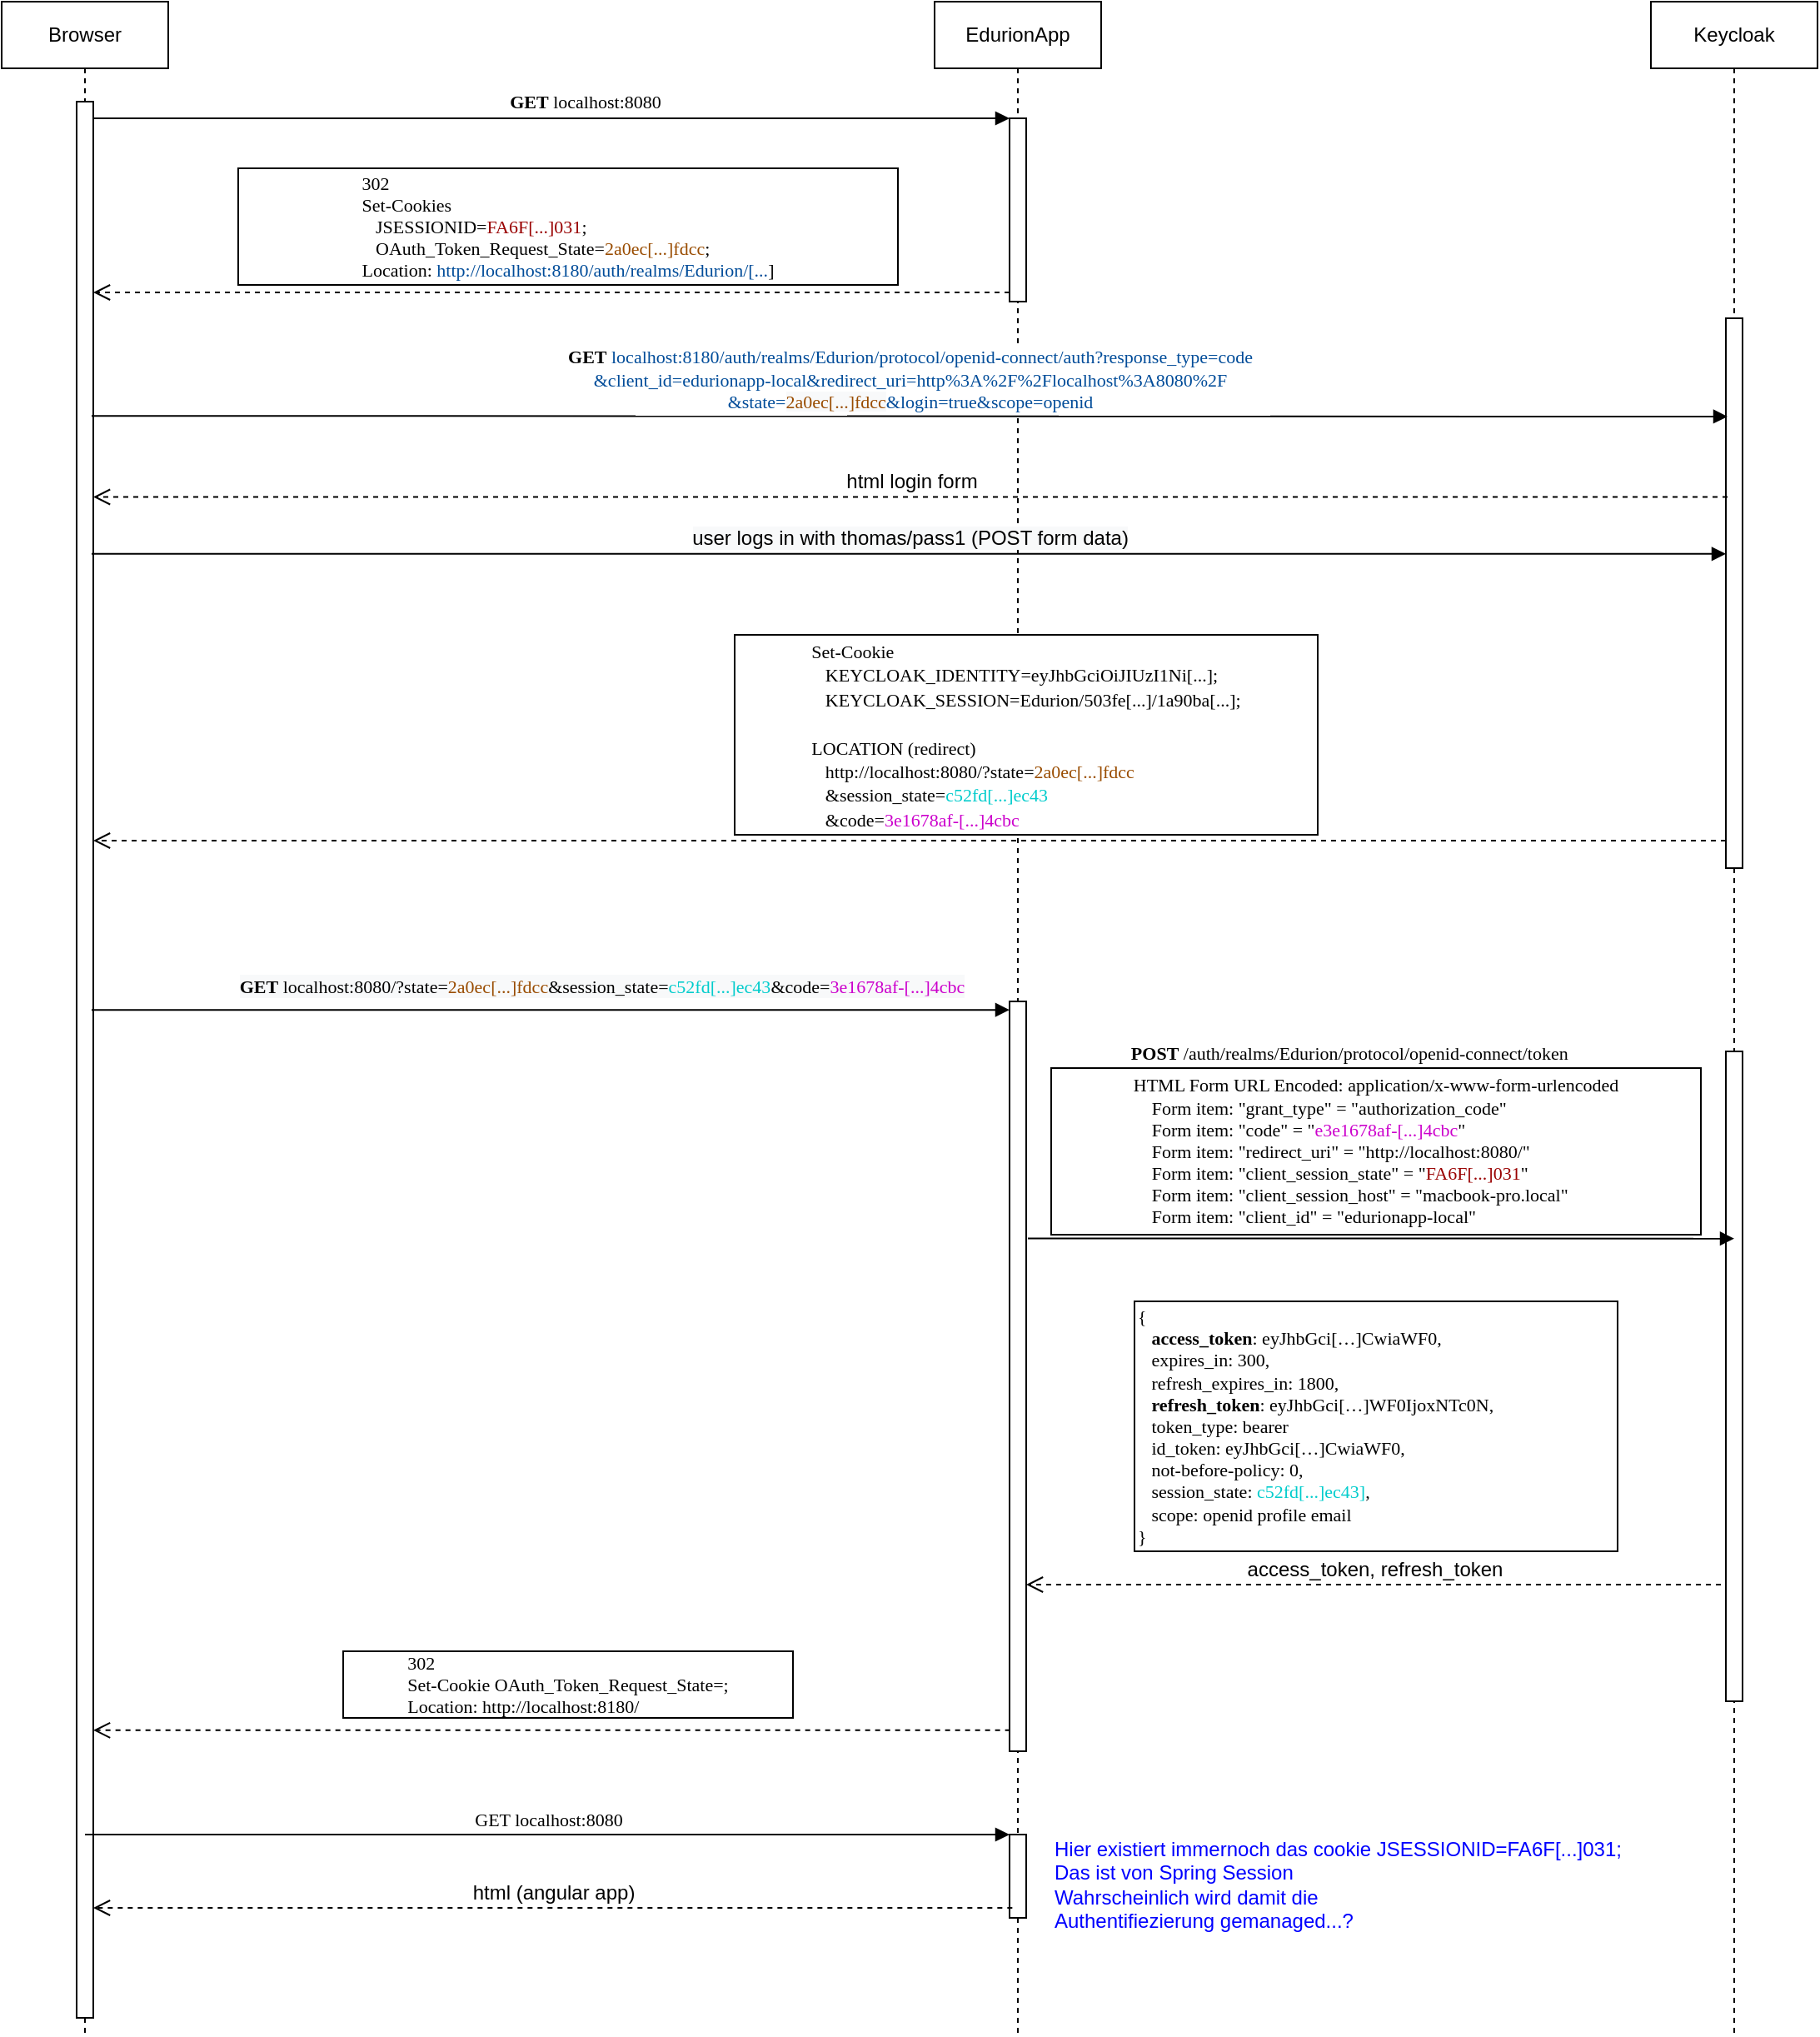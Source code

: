 <mxfile version="12.2.9" type="device" pages="1"><diagram id="qNqN-swovuy1iMzuBmhi" name="Page-1"><mxGraphModel dx="1773" dy="1644" grid="1" gridSize="10" guides="1" tooltips="1" connect="1" arrows="1" fold="1" page="1" pageScale="1" pageWidth="827" pageHeight="1169" math="0" shadow="0"><root><mxCell id="0"/><mxCell id="1" parent="0"/><mxCell id="YQakUGhqCmebzkpxvhzr-1" value="Browser" style="shape=umlLifeline;perimeter=lifelinePerimeter;whiteSpace=wrap;html=1;container=1;collapsible=0;recursiveResize=0;outlineConnect=0;" vertex="1" parent="1"><mxGeometry x="-440" y="-840" width="100" height="1220" as="geometry"/></mxCell><mxCell id="YQakUGhqCmebzkpxvhzr-45" value="" style="html=1;points=[];perimeter=orthogonalPerimeter;strokeColor=#000000;fillColor=#ffffff;align=left;" vertex="1" parent="YQakUGhqCmebzkpxvhzr-1"><mxGeometry x="45" y="60" width="10" height="1150" as="geometry"/></mxCell><mxCell id="YQakUGhqCmebzkpxvhzr-2" value="EdurionApp" style="shape=umlLifeline;perimeter=lifelinePerimeter;whiteSpace=wrap;html=1;container=1;collapsible=0;recursiveResize=0;outlineConnect=0;" vertex="1" parent="1"><mxGeometry x="120" y="-840" width="100" height="1220" as="geometry"/></mxCell><mxCell id="YQakUGhqCmebzkpxvhzr-8" value="" style="html=1;points=[];perimeter=orthogonalPerimeter;" vertex="1" parent="YQakUGhqCmebzkpxvhzr-2"><mxGeometry x="45" y="70" width="10" height="110" as="geometry"/></mxCell><mxCell id="YQakUGhqCmebzkpxvhzr-35" value="" style="html=1;points=[];perimeter=orthogonalPerimeter;align=left;" vertex="1" parent="YQakUGhqCmebzkpxvhzr-2"><mxGeometry x="45" y="600" width="10" height="450" as="geometry"/></mxCell><mxCell id="YQakUGhqCmebzkpxvhzr-61" value="" style="html=1;points=[];perimeter=orthogonalPerimeter;strokeColor=#000000;fillColor=#ffffff;fontFamily=menlo;align=left;" vertex="1" parent="YQakUGhqCmebzkpxvhzr-2"><mxGeometry x="45" y="1100" width="10" height="50" as="geometry"/></mxCell><mxCell id="YQakUGhqCmebzkpxvhzr-3" value="Keycloak" style="shape=umlLifeline;perimeter=lifelinePerimeter;whiteSpace=wrap;html=1;container=1;collapsible=0;recursiveResize=0;outlineConnect=0;" vertex="1" parent="1"><mxGeometry x="550" y="-840" width="100" height="1220" as="geometry"/></mxCell><mxCell id="YQakUGhqCmebzkpxvhzr-11" value="" style="html=1;points=[];perimeter=orthogonalPerimeter;" vertex="1" parent="YQakUGhqCmebzkpxvhzr-3"><mxGeometry x="45" y="190" width="10" height="330" as="geometry"/></mxCell><mxCell id="YQakUGhqCmebzkpxvhzr-55" value="" style="html=1;points=[];perimeter=orthogonalPerimeter;strokeColor=#000000;fillColor=#ffffff;align=left;" vertex="1" parent="YQakUGhqCmebzkpxvhzr-3"><mxGeometry x="45" y="630" width="10" height="390" as="geometry"/></mxCell><mxCell id="YQakUGhqCmebzkpxvhzr-9" value="" style="html=1;verticalAlign=bottom;endArrow=block;entryX=0;entryY=0;" edge="1" target="YQakUGhqCmebzkpxvhzr-8" parent="1" source="YQakUGhqCmebzkpxvhzr-45"><mxGeometry relative="1" as="geometry"><mxPoint x="-90" y="-370" as="sourcePoint"/></mxGeometry></mxCell><mxCell id="YQakUGhqCmebzkpxvhzr-10" value="&lt;font style=&quot;font-size: 12px&quot;&gt;&lt;br&gt;&lt;/font&gt;" style="html=1;verticalAlign=bottom;endArrow=open;dashed=1;endSize=8;exitX=0;exitY=0.95;" edge="1" source="YQakUGhqCmebzkpxvhzr-8" parent="1" target="YQakUGhqCmebzkpxvhzr-45"><mxGeometry relative="1" as="geometry"><mxPoint x="-20" y="-322" as="targetPoint"/></mxGeometry></mxCell><mxCell id="YQakUGhqCmebzkpxvhzr-13" value="" style="html=1;verticalAlign=bottom;endArrow=open;dashed=1;endSize=8;exitX=0;exitY=0.95;" edge="1" source="YQakUGhqCmebzkpxvhzr-11" parent="1" target="YQakUGhqCmebzkpxvhzr-45"><mxGeometry relative="1" as="geometry"><mxPoint x="-30" y="-40" as="targetPoint"/></mxGeometry></mxCell><mxCell id="YQakUGhqCmebzkpxvhzr-34" value="&lt;div style=&quot;font-size: 11px&quot;&gt;&lt;br&gt;&lt;/div&gt;" style="text;html=1;align=left;verticalAlign=middle;resizable=0;points=[];;autosize=1;" vertex="1" parent="1"><mxGeometry x="40" y="-105" width="20" height="20" as="geometry"/></mxCell><mxCell id="YQakUGhqCmebzkpxvhzr-39" value="&lt;div style=&quot;font-size: 11px&quot;&gt;&lt;div&gt;&lt;br&gt;&lt;/div&gt;&lt;/div&gt;" style="text;html=1;align=left;verticalAlign=middle;resizable=0;points=[];;autosize=1;" vertex="1" parent="1"><mxGeometry x="40" y="39" width="20" height="20" as="geometry"/></mxCell><mxCell id="YQakUGhqCmebzkpxvhzr-37" value="" style="html=1;verticalAlign=bottom;endArrow=open;dashed=1;endSize=8;exitX=0.033;exitY=0.972;exitDx=0;exitDy=0;exitPerimeter=0;" edge="1" source="YQakUGhqCmebzkpxvhzr-35" parent="1" target="YQakUGhqCmebzkpxvhzr-45"><mxGeometry relative="1" as="geometry"><mxPoint x="-70" y="176" as="targetPoint"/></mxGeometry></mxCell><mxCell id="YQakUGhqCmebzkpxvhzr-41" value="&lt;div style=&quot;text-align: left&quot;&gt;&lt;div&gt;&lt;font face=&quot;menlo&quot;&gt;&lt;span style=&quot;font-size: 11px ; white-space: nowrap&quot;&gt;Set-Cookie&lt;/span&gt;&lt;/font&gt;&lt;/div&gt;&lt;div&gt;&lt;font face=&quot;menlo&quot;&gt;&lt;span style=&quot;font-size: 11px ; white-space: nowrap&quot;&gt;&amp;nbsp; &amp;nbsp;KEYCLOAK_IDENTITY=eyJhbGciOiJIUzI1Ni[...];&lt;/span&gt;&lt;/font&gt;&lt;/div&gt;&lt;div&gt;&lt;font face=&quot;menlo&quot;&gt;&lt;span style=&quot;font-size: 11px ; white-space: nowrap&quot;&gt;&amp;nbsp; &amp;nbsp;KEYCLOAK_SESSION=Edurion/503fe[...]/1a90ba[...];&lt;/span&gt;&lt;/font&gt;&lt;/div&gt;&lt;div&gt;&lt;font face=&quot;menlo&quot;&gt;&lt;span style=&quot;font-size: 11px ; white-space: nowrap&quot;&gt;&lt;br&gt;&lt;/span&gt;&lt;/font&gt;&lt;/div&gt;&lt;div&gt;&lt;font face=&quot;menlo&quot;&gt;&lt;span style=&quot;font-size: 11px ; white-space: nowrap&quot;&gt;LOCATION (redirect)&lt;/span&gt;&lt;/font&gt;&lt;/div&gt;&lt;div&gt;&lt;font face=&quot;menlo&quot;&gt;&lt;span style=&quot;font-size: 11px ; white-space: nowrap&quot;&gt;&amp;nbsp; &amp;nbsp;http://localhost:8080/?state=&lt;/span&gt;&lt;/font&gt;&lt;span style=&quot;color: rgb(153 , 76 , 0) ; font-family: &amp;#34;menlo&amp;#34; ; font-size: 11px&quot;&gt;2a0ec[...]fdcc&lt;/span&gt;&lt;/div&gt;&lt;div&gt;&lt;font face=&quot;menlo&quot;&gt;&lt;span style=&quot;font-size: 11px ; white-space: nowrap&quot;&gt;&amp;nbsp; &amp;nbsp;&amp;amp;&lt;/span&gt;&lt;span style=&quot;font-size: 11px ; white-space: nowrap&quot;&gt;&lt;span&gt;session_state=&lt;font color=&quot;#00cccc&quot;&gt;c52fd[...]ec43&lt;/font&gt;&lt;/span&gt;&lt;/span&gt;&lt;/font&gt;&lt;/div&gt;&lt;div&gt;&lt;span style=&quot;font-size: 11px ; white-space: nowrap ; font-family: &amp;#34;menlo&amp;#34;&quot;&gt;&amp;nbsp; &amp;nbsp;&amp;amp;code=&lt;font color=&quot;#cc00cc&quot;&gt;3e1678af-[...]4cbc&lt;/font&gt;&lt;/span&gt;&lt;/div&gt;&lt;/div&gt;" style="text;html=1;align=center;verticalAlign=middle;whiteSpace=wrap;rounded=0;strokeColor=#000000;fillColor=#ffffff;" vertex="1" parent="1"><mxGeometry y="-460" width="350" height="120" as="geometry"/></mxCell><mxCell id="YQakUGhqCmebzkpxvhzr-51" value="&lt;font style=&quot;font-size: 12px&quot;&gt;html login form&lt;/font&gt;" style="html=1;verticalAlign=bottom;endArrow=open;dashed=1;endSize=8;exitX=0.1;exitY=0.325;exitDx=0;exitDy=0;exitPerimeter=0;" edge="1" parent="1" source="YQakUGhqCmebzkpxvhzr-11" target="YQakUGhqCmebzkpxvhzr-45"><mxGeometry relative="1" as="geometry"><mxPoint x="420" y="-150" as="sourcePoint"/><mxPoint x="340" y="-150" as="targetPoint"/></mxGeometry></mxCell><mxCell id="YQakUGhqCmebzkpxvhzr-54" value="&lt;div style=&quot;text-align: left ; font-size: 11px&quot;&gt;&lt;div style=&quot;font-size: 11px&quot;&gt;&lt;font face=&quot;menlo&quot; style=&quot;font-size: 11px&quot;&gt;HTML Form URL Encoded: application/x-www-form-urlencoded&lt;/font&gt;&lt;/div&gt;&lt;div style=&quot;font-size: 11px&quot;&gt;&lt;font face=&quot;menlo&quot; style=&quot;font-size: 11px&quot;&gt;&amp;nbsp; &amp;nbsp; Form item: &quot;grant_type&quot; = &quot;authorization_code&quot;&lt;/font&gt;&lt;/div&gt;&lt;div style=&quot;font-size: 11px&quot;&gt;&lt;font face=&quot;menlo&quot; style=&quot;font-size: 11px&quot;&gt;&amp;nbsp; &amp;nbsp; Form item: &quot;code&quot; = &quot;&lt;font color=&quot;#cc00cc&quot; style=&quot;font-size: 11px&quot;&gt;e&lt;/font&gt;&lt;/font&gt;&lt;span style=&quot;color: rgb(204 , 0 , 204) ; font-family: &amp;#34;menlo&amp;#34; ; white-space: nowrap&quot;&gt;3e1678af-[...]4cbc&lt;/span&gt;&lt;font face=&quot;menlo&quot; style=&quot;font-size: 11px&quot;&gt;&quot;&lt;/font&gt;&lt;/div&gt;&lt;div style=&quot;font-size: 11px&quot;&gt;&lt;font face=&quot;menlo&quot; style=&quot;font-size: 11px&quot;&gt;&amp;nbsp; &amp;nbsp; Form item: &quot;redirect_uri&quot; = &quot;http://localhost:8080/&quot;&lt;/font&gt;&lt;/div&gt;&lt;div style=&quot;font-size: 11px&quot;&gt;&lt;font face=&quot;menlo&quot; style=&quot;font-size: 11px&quot;&gt;&amp;nbsp; &amp;nbsp; Form item: &quot;client_session_state&quot; = &quot;&lt;/font&gt;&lt;span style=&quot;color: rgb(153 , 0 , 0) ; font-family: &amp;#34;menlo&amp;#34;&quot;&gt;FA6F[...]031&lt;/span&gt;&lt;font face=&quot;menlo&quot; style=&quot;font-size: 11px&quot;&gt;&quot;&lt;/font&gt;&lt;/div&gt;&lt;div style=&quot;font-size: 11px&quot;&gt;&lt;font face=&quot;menlo&quot; style=&quot;font-size: 11px&quot;&gt;&amp;nbsp; &amp;nbsp; Form item: &quot;client_session_host&quot; = &quot;macbook-pro.local&quot;&lt;/font&gt;&lt;/div&gt;&lt;div style=&quot;font-size: 11px&quot;&gt;&lt;font face=&quot;menlo&quot; style=&quot;font-size: 11px&quot;&gt;&amp;nbsp; &amp;nbsp; Form item: &quot;client_id&quot; = &quot;edurionapp-local&quot;&lt;/font&gt;&lt;/div&gt;&lt;/div&gt;" style="text;html=1;align=center;verticalAlign=middle;whiteSpace=wrap;rounded=0;strokeColor=#000000;fillColor=#ffffff;fontSize=11;" vertex="1" parent="1"><mxGeometry x="190" y="-200" width="390" height="100" as="geometry"/></mxCell><mxCell id="YQakUGhqCmebzkpxvhzr-56" value="&lt;font style=&quot;font-size: 11px&quot; face=&quot;menlo&quot;&gt;&lt;b&gt;POST&lt;/b&gt; /auth/realms/Edurion/protocol/openid-connect/token&amp;nbsp;&lt;/font&gt;" style="html=1;verticalAlign=bottom;endArrow=block;entryX=0.5;entryY=0.288;exitX=1.1;exitY=0.316;exitDx=0;exitDy=0;exitPerimeter=0;entryDx=0;entryDy=0;entryPerimeter=0;" edge="1" target="YQakUGhqCmebzkpxvhzr-55" parent="1" source="YQakUGhqCmebzkpxvhzr-35"><mxGeometry x="-0.085" y="102" relative="1" as="geometry"><mxPoint x="525" y="360" as="sourcePoint"/><mxPoint as="offset"/></mxGeometry></mxCell><mxCell id="YQakUGhqCmebzkpxvhzr-57" value="&lt;font style=&quot;font-size: 12px&quot;&gt;access_token, refresh_token&lt;/font&gt;" style="html=1;verticalAlign=bottom;endArrow=open;dashed=1;endSize=8;" edge="1" parent="1" target="YQakUGhqCmebzkpxvhzr-35"><mxGeometry relative="1" as="geometry"><mxPoint x="525" y="436" as="targetPoint"/><mxPoint x="592" y="110" as="sourcePoint"/></mxGeometry></mxCell><mxCell id="YQakUGhqCmebzkpxvhzr-59" value="&lt;div style=&quot;font-size: 11px&quot;&gt;&lt;font style=&quot;font-size: 11px&quot;&gt;{&lt;/font&gt;&lt;/div&gt;&lt;div style=&quot;font-size: 11px&quot;&gt;&lt;font style=&quot;font-size: 11px&quot;&gt;&amp;nbsp; &amp;nbsp;&lt;b&gt;access_token&lt;/b&gt;: eyJhbGci[…]CwiaWF0,&lt;/font&gt;&lt;/div&gt;&lt;div style=&quot;font-size: 11px&quot;&gt;&lt;font style=&quot;font-size: 11px&quot;&gt;&amp;nbsp; &amp;nbsp;expires_in: 300,&lt;/font&gt;&lt;/div&gt;&lt;div style=&quot;font-size: 11px&quot;&gt;&lt;font style=&quot;font-size: 11px&quot;&gt;&amp;nbsp; &amp;nbsp;refresh_expires_in: 1800,&lt;/font&gt;&lt;/div&gt;&lt;div style=&quot;font-size: 11px&quot;&gt;&lt;font style=&quot;font-size: 11px&quot;&gt;&amp;nbsp; &amp;nbsp;&lt;b&gt;refresh_token&lt;/b&gt;: eyJhbGci[…]WF0IjoxNTc0N,&lt;/font&gt;&lt;/div&gt;&lt;div style=&quot;font-size: 11px&quot;&gt;&lt;font style=&quot;font-size: 11px&quot;&gt;&amp;nbsp; &amp;nbsp;token_type: bearer&lt;/font&gt;&lt;/div&gt;&lt;div style=&quot;font-size: 11px&quot;&gt;&lt;font style=&quot;font-size: 11px&quot;&gt;&amp;nbsp; &amp;nbsp;id_token: eyJhbGci[…]CwiaWF0,&lt;/font&gt;&lt;/div&gt;&lt;div style=&quot;font-size: 11px&quot;&gt;&lt;font style=&quot;font-size: 11px&quot;&gt;&amp;nbsp; &amp;nbsp;not-before-policy: 0,&lt;/font&gt;&lt;/div&gt;&lt;div style=&quot;font-size: 11px&quot;&gt;&lt;font style=&quot;font-size: 11px&quot;&gt;&amp;nbsp; &amp;nbsp;session_state:&amp;nbsp;&lt;span style=&quot;color: rgb(0 , 204 , 204) ; white-space: nowrap&quot;&gt;c52fd[...]ec43&lt;/span&gt;&lt;span style=&quot;color: rgb(0 , 204 , 204) ; white-space: nowrap ; font-size: 11px&quot;&gt;]&lt;/span&gt;,&lt;/font&gt;&lt;/div&gt;&lt;div style=&quot;font-size: 11px&quot;&gt;&lt;font style=&quot;font-size: 11px&quot;&gt;&amp;nbsp; &amp;nbsp;scope: openid profile email&lt;/font&gt;&lt;/div&gt;&lt;div style=&quot;font-size: 11px&quot;&gt;}&lt;/div&gt;" style="text;html=1;align=left;verticalAlign=middle;whiteSpace=wrap;rounded=0;strokeColor=#000000;fillColor=#ffffff;fontFamily=menlo;fontSize=11;" vertex="1" parent="1"><mxGeometry x="240" y="-60" width="290" height="150" as="geometry"/></mxCell><mxCell id="YQakUGhqCmebzkpxvhzr-62" value="GET localhost:8080" style="html=1;verticalAlign=bottom;endArrow=block;entryX=0;entryY=0;fontFamily=menlo;" edge="1" target="YQakUGhqCmebzkpxvhzr-61" parent="1" source="YQakUGhqCmebzkpxvhzr-1"><mxGeometry relative="1" as="geometry"><mxPoint x="155" y="660" as="sourcePoint"/></mxGeometry></mxCell><mxCell id="YQakUGhqCmebzkpxvhzr-63" value="&lt;font face=&quot;Helvetica&quot; style=&quot;font-size: 12px&quot;&gt;html (angular app)&lt;/font&gt;" style="html=1;verticalAlign=bottom;endArrow=open;dashed=1;endSize=8;exitX=0.167;exitY=0.88;fontFamily=menlo;exitDx=0;exitDy=0;exitPerimeter=0;" edge="1" source="YQakUGhqCmebzkpxvhzr-61" parent="1" target="YQakUGhqCmebzkpxvhzr-45"><mxGeometry relative="1" as="geometry"><mxPoint x="155" y="736" as="targetPoint"/></mxGeometry></mxCell><mxCell id="YQakUGhqCmebzkpxvhzr-65" value="&lt;div style=&quot;text-align: left ; font-size: 11px&quot;&gt;&lt;div&gt;302&lt;/div&gt;&lt;div&gt;Set-Cookies&amp;nbsp;&lt;/div&gt;&lt;div&gt;&amp;nbsp; &amp;nbsp;JSESSIONID=&lt;font color=&quot;#990000&quot;&gt;FA6F[...]031&lt;/font&gt;;&lt;/div&gt;&lt;div&gt;&amp;nbsp; &amp;nbsp;OAuth_Token_Request_State=&lt;font color=&quot;#994c00&quot;&gt;2a0ec[...]fdcc&lt;/font&gt;;&lt;/div&gt;&lt;div&gt;&lt;span&gt;Location: &lt;/span&gt;&lt;font color=&quot;#004c99&quot;&gt;http://localhost:8180/auth/realms/Edurion/[...&lt;/font&gt;&lt;span&gt;]&lt;/span&gt;&lt;br&gt;&lt;/div&gt;&lt;/div&gt;" style="text;html=1;align=center;verticalAlign=middle;whiteSpace=wrap;rounded=0;strokeColor=#000000;fillColor=#ffffff;fontFamily=menlo;" vertex="1" parent="1"><mxGeometry x="-298" y="-740" width="396" height="70" as="geometry"/></mxCell><mxCell id="YQakUGhqCmebzkpxvhzr-67" value="&lt;font style=&quot;font-size: 11px&quot;&gt;&lt;b&gt;GET&lt;/b&gt; localhost:8080&lt;/font&gt;" style="text;html=1;align=center;verticalAlign=middle;resizable=0;points=[];;autosize=1;fontFamily=menlo;" vertex="1" parent="1"><mxGeometry x="-155" y="-790" width="130" height="20" as="geometry"/></mxCell><mxCell id="YQakUGhqCmebzkpxvhzr-69" value="&lt;b&gt;GET&lt;/b&gt;&lt;font color=&quot;#004c99&quot;&gt; localhost:8180/auth/realms/Edurion/protocol/openid-connect/auth?response_type=code&lt;br&gt;&amp;amp;client_id=edurionapp-local&amp;amp;redirect_uri=http%3A%2F%2Flocalhost%3A8080%2F&lt;br&gt;&amp;amp;state=&lt;/font&gt;&lt;span style=&quot;color: rgb(153 , 76 , 0) ; text-align: left ; white-space: normal ; background-color: rgb(248 , 249 , 250)&quot;&gt;2a0ec[...]fdcc&lt;/span&gt;&lt;font color=&quot;#004c99&quot;&gt;&amp;amp;login=true&amp;amp;scope=openid&lt;/font&gt;" style="html=1;verticalAlign=bottom;endArrow=block;fontFamily=menlo;exitX=0.9;exitY=0.164;exitDx=0;exitDy=0;exitPerimeter=0;" edge="1" parent="1" source="YQakUGhqCmebzkpxvhzr-45"><mxGeometry width="80" relative="1" as="geometry"><mxPoint x="-350" y="-610" as="sourcePoint"/><mxPoint x="596" y="-591" as="targetPoint"/></mxGeometry></mxCell><mxCell id="YQakUGhqCmebzkpxvhzr-70" value="&lt;span style=&quot;font-family: &amp;#34;helvetica&amp;#34; ; font-size: 12px ; background-color: rgb(248 , 249 , 250)&quot;&gt;user logs in with thomas/pass1 (POST form data)&lt;/span&gt;" style="html=1;verticalAlign=bottom;endArrow=block;fontFamily=menlo;exitX=0.9;exitY=0.236;exitDx=0;exitDy=0;exitPerimeter=0;" edge="1" parent="1" source="YQakUGhqCmebzkpxvhzr-45" target="YQakUGhqCmebzkpxvhzr-11"><mxGeometry width="80" relative="1" as="geometry"><mxPoint x="-200" y="-480" as="sourcePoint"/><mxPoint x="-120" y="-480" as="targetPoint"/></mxGeometry></mxCell><mxCell id="YQakUGhqCmebzkpxvhzr-73" value="&lt;div style=&quot;font-family: &amp;#34;helvetica&amp;#34; ; font-size: 12px ; text-align: left ; white-space: normal ; background-color: rgb(248 , 249 , 250)&quot;&gt;&lt;div style=&quot;font-family: &amp;#34;helvetica&amp;#34;&quot;&gt;&lt;font face=&quot;menlo&quot;&gt;&lt;span style=&quot;font-size: 11px ; white-space: nowrap&quot;&gt;&lt;b&gt;GET&lt;/b&gt; localhost:8080/?state=&lt;/span&gt;&lt;/font&gt;&lt;span style=&quot;color: rgb(153 , 76 , 0) ; font-family: &amp;#34;menlo&amp;#34; ; font-size: 11px&quot;&gt;2a0ec[...]fdcc&lt;/span&gt;&lt;span style=&quot;font-family: &amp;#34;menlo&amp;#34; ; font-size: 11px ; white-space: nowrap&quot;&gt;&amp;amp;&lt;/span&gt;&lt;span style=&quot;font-family: &amp;#34;menlo&amp;#34; ; font-size: 11px ; white-space: nowrap&quot;&gt;session_state=&lt;font color=&quot;#00cccc&quot;&gt;c52fd[...]ec43&lt;/font&gt;&lt;/span&gt;&lt;span style=&quot;font-family: &amp;#34;menlo&amp;#34; ; font-size: 11px ; white-space: nowrap&quot;&gt;&amp;amp;code=&lt;/span&gt;&lt;font color=&quot;#cc00cc&quot; style=&quot;font-family: &amp;#34;menlo&amp;#34; ; font-size: 11px ; white-space: nowrap&quot;&gt;3e1678af-[...]4cbc&lt;/font&gt;&lt;/div&gt;&lt;/div&gt;" style="html=1;verticalAlign=bottom;endArrow=block;fontFamily=menlo;exitX=0.9;exitY=0.474;exitDx=0;exitDy=0;exitPerimeter=0;" edge="1" parent="1" source="YQakUGhqCmebzkpxvhzr-45" target="YQakUGhqCmebzkpxvhzr-35"><mxGeometry x="0.111" y="5" width="80" relative="1" as="geometry"><mxPoint x="-270" y="-240" as="sourcePoint"/><mxPoint x="-190" y="-240" as="targetPoint"/><mxPoint as="offset"/></mxGeometry></mxCell><mxCell id="YQakUGhqCmebzkpxvhzr-75" value="&lt;div style=&quot;text-align: left ; font-size: 11px&quot;&gt;&lt;div&gt;302&lt;/div&gt;&lt;div&gt;Set-Cookie&amp;nbsp;&lt;span&gt;OAuth_Token_Request_State=&lt;/span&gt;&lt;span&gt;;&lt;/span&gt;&lt;/div&gt;&lt;div&gt;&lt;span&gt;Location: &lt;/span&gt;http://localhost:8180/&lt;br&gt;&lt;/div&gt;&lt;/div&gt;" style="text;html=1;align=center;verticalAlign=middle;whiteSpace=wrap;rounded=0;strokeColor=#000000;fillColor=#ffffff;fontFamily=menlo;" vertex="1" parent="1"><mxGeometry x="-235" y="150" width="270" height="40" as="geometry"/></mxCell><mxCell id="YQakUGhqCmebzkpxvhzr-76" value="&lt;font face=&quot;Helvetica&quot; style=&quot;font-size: 12px&quot;&gt;Hier existiert immernoch das cookie&amp;nbsp;&lt;span style=&quot;white-space: normal ; font-size: 12px&quot;&gt;JSESSIONID=&lt;/span&gt;&lt;font style=&quot;white-space: normal ; font-size: 12px&quot;&gt;FA6F[...]031&lt;/font&gt;&lt;/font&gt;&lt;span style=&quot;white-space: normal ; font-size: 12px&quot;&gt;&lt;font face=&quot;Helvetica&quot;&gt;&lt;font style=&quot;font-size: 12px&quot;&gt;;&lt;br style=&quot;font-size: 12px&quot;&gt;&lt;/font&gt;Das ist von Spring Session&lt;br&gt;Wahrscheinlich wird damit die&amp;nbsp;&lt;br&gt;Authentifiezierung gemanaged...?&lt;/font&gt;&lt;br style=&quot;font-size: 12px&quot;&gt;&lt;/span&gt;" style="text;html=1;align=left;verticalAlign=middle;resizable=0;points=[];;autosize=1;fontSize=12;fontFamily=menlo;fontColor=#0000FF;" vertex="1" parent="1"><mxGeometry x="190" y="260" width="360" height="60" as="geometry"/></mxCell></root></mxGraphModel></diagram></mxfile>